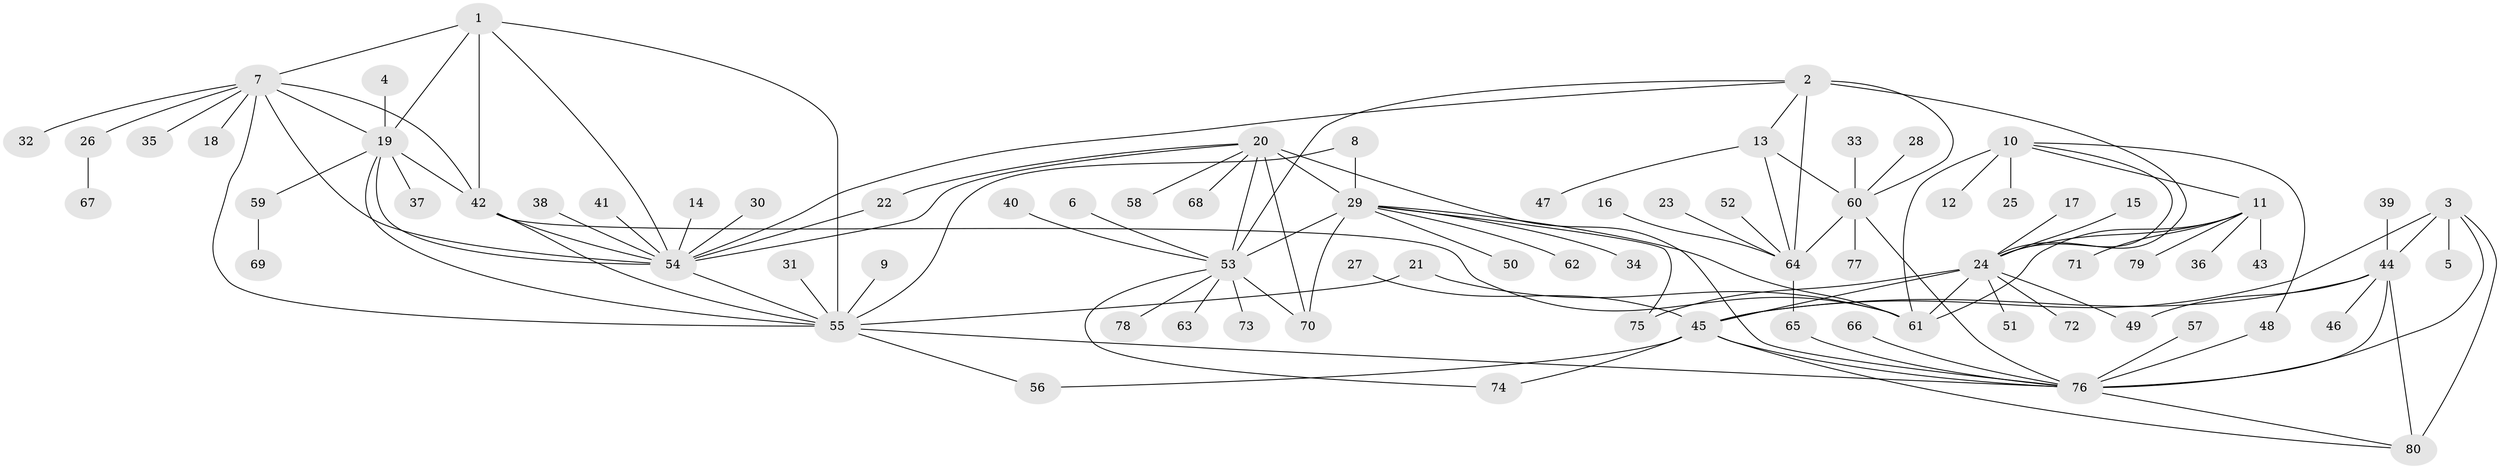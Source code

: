 // original degree distribution, {9: 0.030303030303030304, 13: 0.015151515151515152, 14: 0.015151515151515152, 10: 0.030303030303030304, 7: 0.06060606060606061, 5: 0.007575757575757576, 8: 0.015151515151515152, 15: 0.007575757575757576, 6: 0.03787878787878788, 11: 0.007575757575757576, 1: 0.5984848484848485, 2: 0.14393939393939395, 3: 0.030303030303030304}
// Generated by graph-tools (version 1.1) at 2025/37/03/04/25 23:37:51]
// undirected, 80 vertices, 119 edges
graph export_dot {
  node [color=gray90,style=filled];
  1;
  2;
  3;
  4;
  5;
  6;
  7;
  8;
  9;
  10;
  11;
  12;
  13;
  14;
  15;
  16;
  17;
  18;
  19;
  20;
  21;
  22;
  23;
  24;
  25;
  26;
  27;
  28;
  29;
  30;
  31;
  32;
  33;
  34;
  35;
  36;
  37;
  38;
  39;
  40;
  41;
  42;
  43;
  44;
  45;
  46;
  47;
  48;
  49;
  50;
  51;
  52;
  53;
  54;
  55;
  56;
  57;
  58;
  59;
  60;
  61;
  62;
  63;
  64;
  65;
  66;
  67;
  68;
  69;
  70;
  71;
  72;
  73;
  74;
  75;
  76;
  77;
  78;
  79;
  80;
  1 -- 7 [weight=1.0];
  1 -- 19 [weight=1.0];
  1 -- 42 [weight=1.0];
  1 -- 54 [weight=1.0];
  1 -- 55 [weight=1.0];
  2 -- 13 [weight=2.0];
  2 -- 24 [weight=1.0];
  2 -- 53 [weight=1.0];
  2 -- 54 [weight=1.0];
  2 -- 60 [weight=2.0];
  2 -- 64 [weight=4.0];
  3 -- 5 [weight=1.0];
  3 -- 44 [weight=2.0];
  3 -- 45 [weight=2.0];
  3 -- 76 [weight=2.0];
  3 -- 80 [weight=2.0];
  4 -- 19 [weight=1.0];
  6 -- 53 [weight=1.0];
  7 -- 18 [weight=1.0];
  7 -- 19 [weight=1.0];
  7 -- 26 [weight=1.0];
  7 -- 32 [weight=1.0];
  7 -- 35 [weight=1.0];
  7 -- 42 [weight=1.0];
  7 -- 54 [weight=1.0];
  7 -- 55 [weight=1.0];
  8 -- 29 [weight=1.0];
  8 -- 55 [weight=1.0];
  9 -- 55 [weight=1.0];
  10 -- 11 [weight=2.0];
  10 -- 12 [weight=1.0];
  10 -- 24 [weight=2.0];
  10 -- 25 [weight=1.0];
  10 -- 48 [weight=1.0];
  10 -- 61 [weight=4.0];
  11 -- 24 [weight=1.0];
  11 -- 36 [weight=1.0];
  11 -- 43 [weight=1.0];
  11 -- 61 [weight=2.0];
  11 -- 71 [weight=1.0];
  11 -- 79 [weight=1.0];
  13 -- 47 [weight=1.0];
  13 -- 60 [weight=1.0];
  13 -- 64 [weight=2.0];
  14 -- 54 [weight=1.0];
  15 -- 24 [weight=1.0];
  16 -- 64 [weight=1.0];
  17 -- 24 [weight=1.0];
  19 -- 37 [weight=1.0];
  19 -- 42 [weight=1.0];
  19 -- 54 [weight=1.0];
  19 -- 55 [weight=1.0];
  19 -- 59 [weight=1.0];
  20 -- 22 [weight=1.0];
  20 -- 29 [weight=4.0];
  20 -- 53 [weight=2.0];
  20 -- 54 [weight=1.0];
  20 -- 58 [weight=1.0];
  20 -- 68 [weight=1.0];
  20 -- 70 [weight=2.0];
  20 -- 76 [weight=1.0];
  21 -- 55 [weight=1.0];
  21 -- 61 [weight=1.0];
  22 -- 54 [weight=1.0];
  23 -- 64 [weight=1.0];
  24 -- 45 [weight=1.0];
  24 -- 49 [weight=1.0];
  24 -- 51 [weight=1.0];
  24 -- 61 [weight=2.0];
  24 -- 72 [weight=1.0];
  24 -- 75 [weight=1.0];
  26 -- 67 [weight=1.0];
  27 -- 45 [weight=1.0];
  28 -- 60 [weight=1.0];
  29 -- 34 [weight=1.0];
  29 -- 50 [weight=1.0];
  29 -- 53 [weight=2.0];
  29 -- 61 [weight=1.0];
  29 -- 62 [weight=1.0];
  29 -- 70 [weight=2.0];
  29 -- 75 [weight=1.0];
  30 -- 54 [weight=1.0];
  31 -- 55 [weight=1.0];
  33 -- 60 [weight=1.0];
  38 -- 54 [weight=1.0];
  39 -- 44 [weight=1.0];
  40 -- 53 [weight=1.0];
  41 -- 54 [weight=1.0];
  42 -- 54 [weight=1.0];
  42 -- 55 [weight=1.0];
  42 -- 61 [weight=1.0];
  44 -- 45 [weight=1.0];
  44 -- 46 [weight=1.0];
  44 -- 49 [weight=1.0];
  44 -- 76 [weight=1.0];
  44 -- 80 [weight=1.0];
  45 -- 56 [weight=1.0];
  45 -- 74 [weight=1.0];
  45 -- 76 [weight=1.0];
  45 -- 80 [weight=1.0];
  48 -- 76 [weight=1.0];
  52 -- 64 [weight=1.0];
  53 -- 63 [weight=1.0];
  53 -- 70 [weight=1.0];
  53 -- 73 [weight=1.0];
  53 -- 74 [weight=1.0];
  53 -- 78 [weight=1.0];
  54 -- 55 [weight=1.0];
  55 -- 56 [weight=1.0];
  55 -- 76 [weight=1.0];
  57 -- 76 [weight=1.0];
  59 -- 69 [weight=1.0];
  60 -- 64 [weight=2.0];
  60 -- 76 [weight=1.0];
  60 -- 77 [weight=1.0];
  64 -- 65 [weight=1.0];
  65 -- 76 [weight=1.0];
  66 -- 76 [weight=1.0];
  76 -- 80 [weight=1.0];
}
